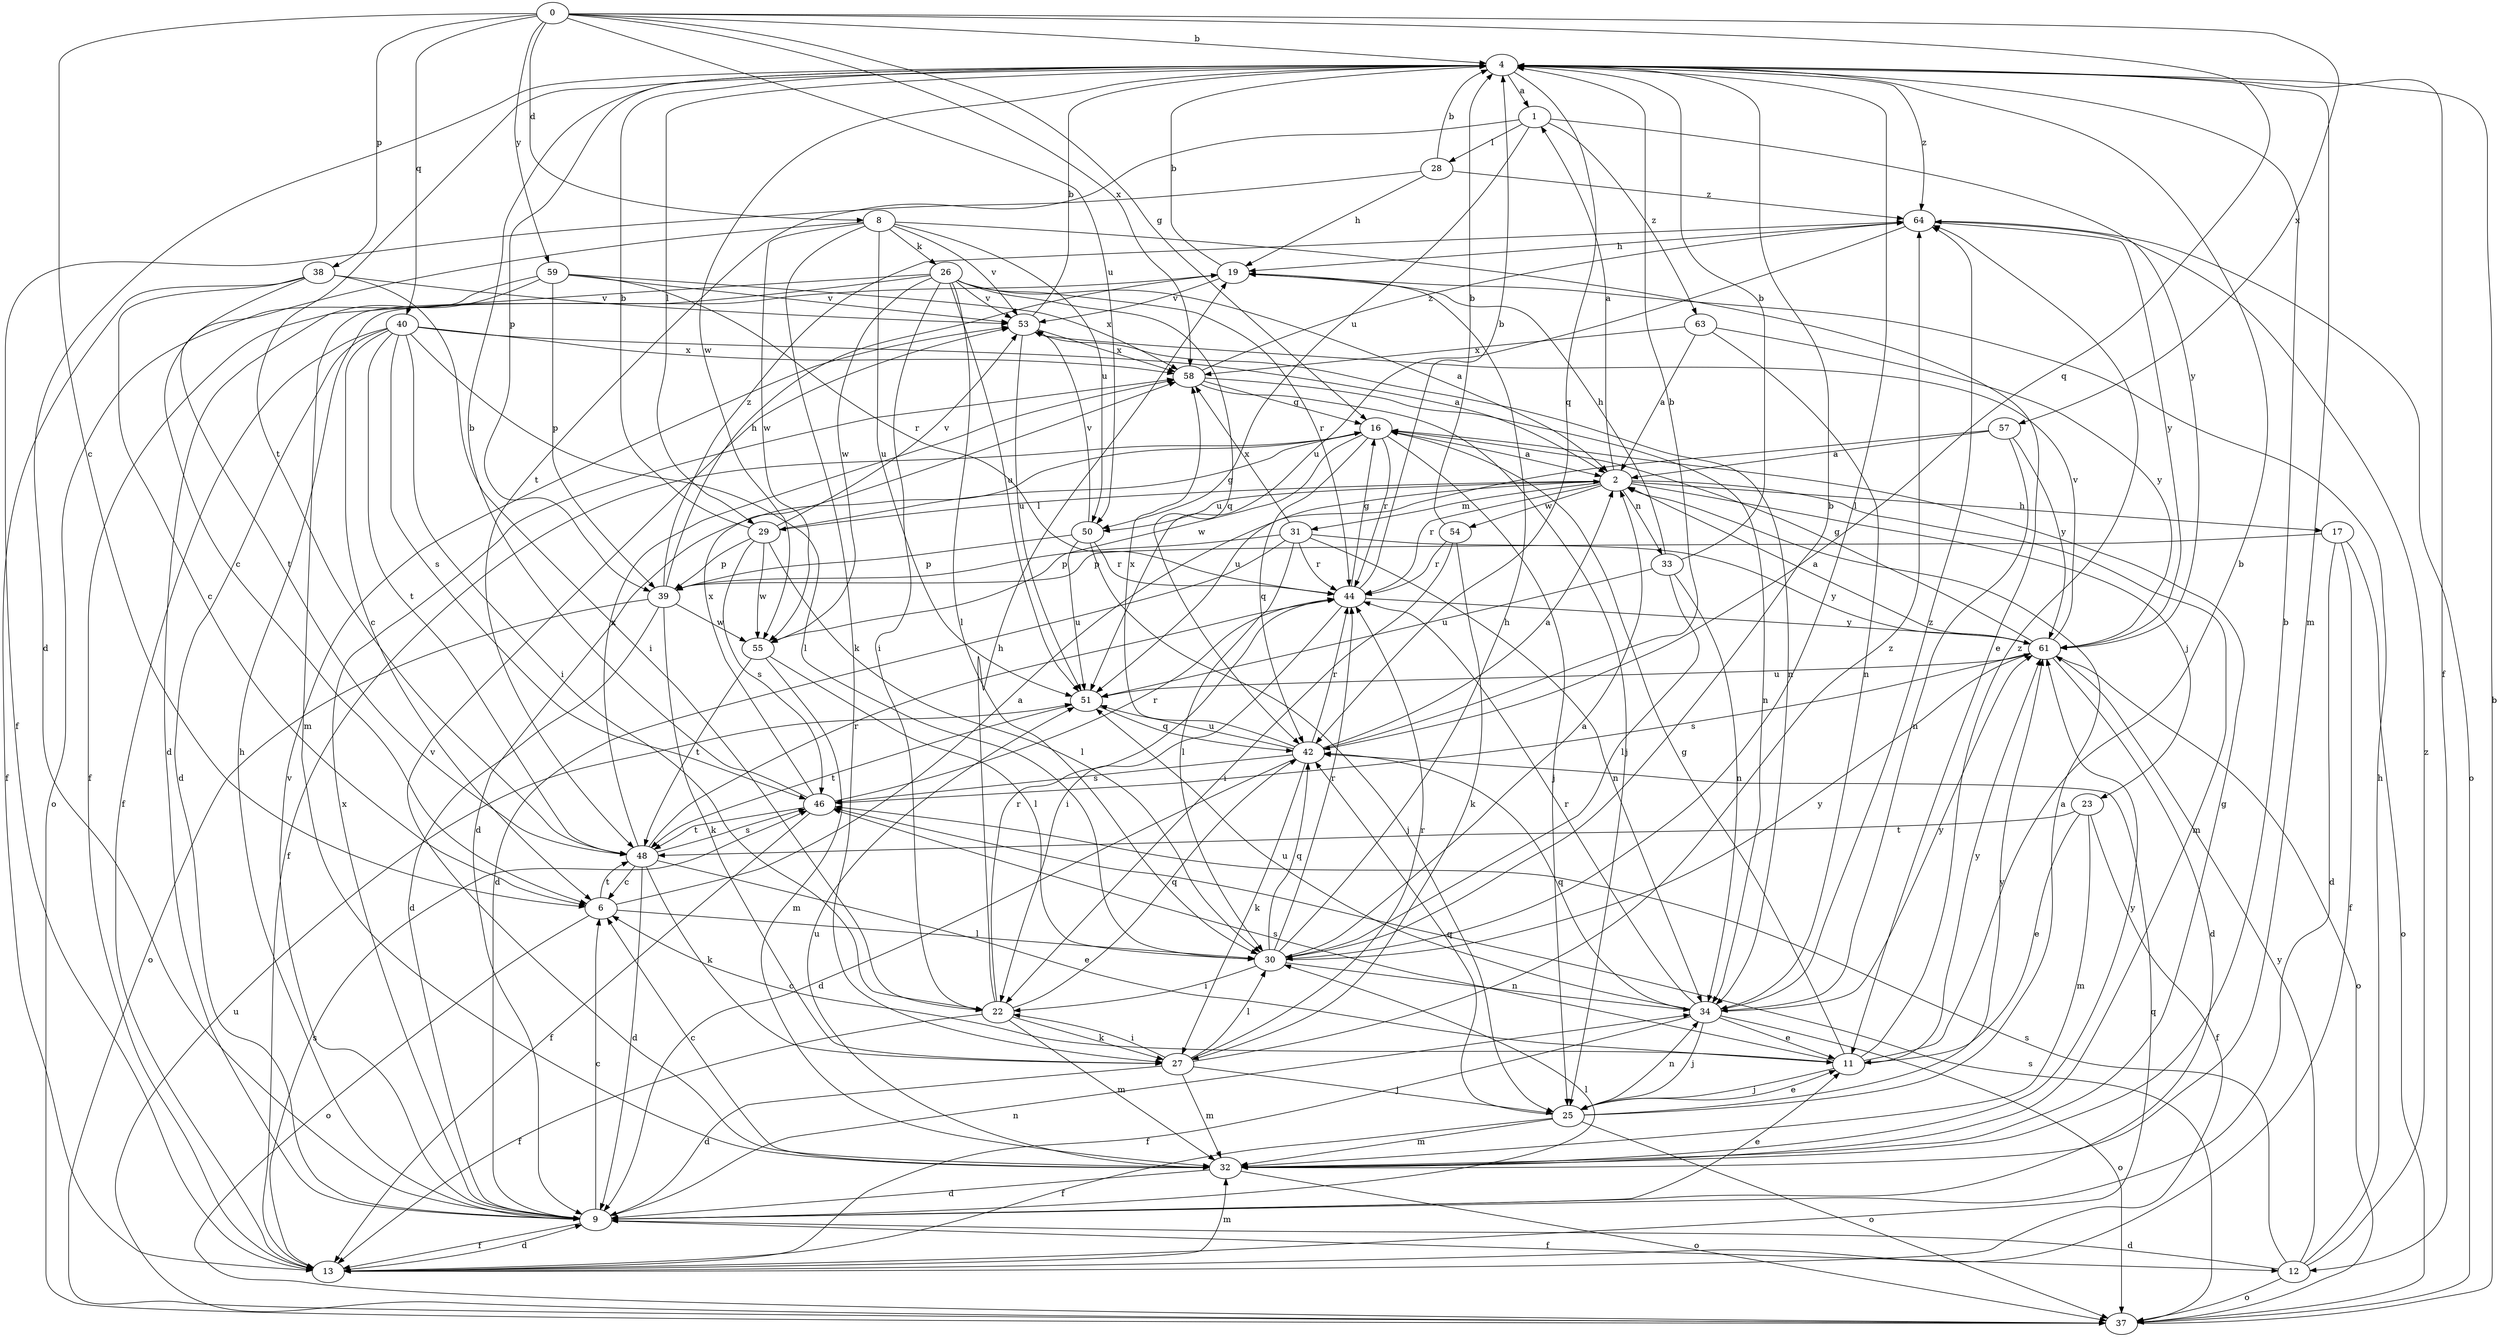 strict digraph  {
0;
1;
2;
4;
6;
8;
9;
11;
12;
13;
16;
17;
19;
22;
23;
25;
26;
27;
28;
29;
30;
31;
32;
33;
34;
37;
38;
39;
40;
42;
44;
46;
48;
50;
51;
53;
54;
55;
57;
58;
59;
61;
63;
64;
0 -> 4  [label=b];
0 -> 6  [label=c];
0 -> 8  [label=d];
0 -> 16  [label=g];
0 -> 38  [label=p];
0 -> 40  [label=q];
0 -> 42  [label=q];
0 -> 50  [label=u];
0 -> 57  [label=x];
0 -> 58  [label=x];
0 -> 59  [label=y];
1 -> 28  [label=l];
1 -> 48  [label=t];
1 -> 50  [label=u];
1 -> 61  [label=y];
1 -> 63  [label=z];
2 -> 1  [label=a];
2 -> 17  [label=h];
2 -> 23  [label=j];
2 -> 29  [label=l];
2 -> 31  [label=m];
2 -> 32  [label=m];
2 -> 33  [label=n];
2 -> 44  [label=r];
2 -> 50  [label=u];
2 -> 54  [label=w];
4 -> 1  [label=a];
4 -> 9  [label=d];
4 -> 12  [label=f];
4 -> 29  [label=l];
4 -> 30  [label=l];
4 -> 32  [label=m];
4 -> 39  [label=p];
4 -> 42  [label=q];
4 -> 48  [label=t];
4 -> 55  [label=w];
4 -> 64  [label=z];
6 -> 2  [label=a];
6 -> 30  [label=l];
6 -> 37  [label=o];
6 -> 48  [label=t];
8 -> 6  [label=c];
8 -> 11  [label=e];
8 -> 26  [label=k];
8 -> 27  [label=k];
8 -> 50  [label=u];
8 -> 51  [label=u];
8 -> 53  [label=v];
8 -> 55  [label=w];
9 -> 6  [label=c];
9 -> 11  [label=e];
9 -> 12  [label=f];
9 -> 13  [label=f];
9 -> 19  [label=h];
9 -> 30  [label=l];
9 -> 34  [label=n];
9 -> 53  [label=v];
9 -> 58  [label=x];
11 -> 4  [label=b];
11 -> 6  [label=c];
11 -> 16  [label=g];
11 -> 25  [label=j];
11 -> 46  [label=s];
11 -> 61  [label=y];
11 -> 64  [label=z];
12 -> 9  [label=d];
12 -> 19  [label=h];
12 -> 37  [label=o];
12 -> 46  [label=s];
12 -> 61  [label=y];
12 -> 64  [label=z];
13 -> 9  [label=d];
13 -> 32  [label=m];
13 -> 42  [label=q];
13 -> 46  [label=s];
16 -> 2  [label=a];
16 -> 9  [label=d];
16 -> 13  [label=f];
16 -> 25  [label=j];
16 -> 42  [label=q];
16 -> 44  [label=r];
16 -> 55  [label=w];
17 -> 9  [label=d];
17 -> 13  [label=f];
17 -> 37  [label=o];
17 -> 39  [label=p];
19 -> 4  [label=b];
19 -> 53  [label=v];
22 -> 13  [label=f];
22 -> 19  [label=h];
22 -> 27  [label=k];
22 -> 32  [label=m];
22 -> 42  [label=q];
22 -> 44  [label=r];
23 -> 11  [label=e];
23 -> 13  [label=f];
23 -> 32  [label=m];
23 -> 48  [label=t];
25 -> 2  [label=a];
25 -> 11  [label=e];
25 -> 13  [label=f];
25 -> 32  [label=m];
25 -> 34  [label=n];
25 -> 37  [label=o];
25 -> 42  [label=q];
25 -> 61  [label=y];
26 -> 2  [label=a];
26 -> 13  [label=f];
26 -> 22  [label=i];
26 -> 30  [label=l];
26 -> 32  [label=m];
26 -> 42  [label=q];
26 -> 44  [label=r];
26 -> 51  [label=u];
26 -> 53  [label=v];
26 -> 55  [label=w];
27 -> 9  [label=d];
27 -> 22  [label=i];
27 -> 25  [label=j];
27 -> 30  [label=l];
27 -> 32  [label=m];
27 -> 44  [label=r];
27 -> 64  [label=z];
28 -> 4  [label=b];
28 -> 13  [label=f];
28 -> 19  [label=h];
28 -> 64  [label=z];
29 -> 4  [label=b];
29 -> 16  [label=g];
29 -> 30  [label=l];
29 -> 39  [label=p];
29 -> 46  [label=s];
29 -> 53  [label=v];
29 -> 55  [label=w];
30 -> 2  [label=a];
30 -> 4  [label=b];
30 -> 19  [label=h];
30 -> 22  [label=i];
30 -> 34  [label=n];
30 -> 42  [label=q];
30 -> 44  [label=r];
30 -> 61  [label=y];
31 -> 9  [label=d];
31 -> 30  [label=l];
31 -> 34  [label=n];
31 -> 39  [label=p];
31 -> 44  [label=r];
31 -> 58  [label=x];
31 -> 61  [label=y];
32 -> 4  [label=b];
32 -> 6  [label=c];
32 -> 9  [label=d];
32 -> 16  [label=g];
32 -> 37  [label=o];
32 -> 51  [label=u];
32 -> 53  [label=v];
32 -> 61  [label=y];
33 -> 4  [label=b];
33 -> 19  [label=h];
33 -> 30  [label=l];
33 -> 34  [label=n];
33 -> 51  [label=u];
34 -> 11  [label=e];
34 -> 13  [label=f];
34 -> 25  [label=j];
34 -> 37  [label=o];
34 -> 42  [label=q];
34 -> 44  [label=r];
34 -> 51  [label=u];
34 -> 61  [label=y];
34 -> 64  [label=z];
37 -> 4  [label=b];
37 -> 46  [label=s];
37 -> 51  [label=u];
38 -> 6  [label=c];
38 -> 13  [label=f];
38 -> 22  [label=i];
38 -> 48  [label=t];
38 -> 53  [label=v];
39 -> 9  [label=d];
39 -> 19  [label=h];
39 -> 27  [label=k];
39 -> 37  [label=o];
39 -> 55  [label=w];
39 -> 64  [label=z];
40 -> 2  [label=a];
40 -> 6  [label=c];
40 -> 9  [label=d];
40 -> 13  [label=f];
40 -> 22  [label=i];
40 -> 30  [label=l];
40 -> 46  [label=s];
40 -> 48  [label=t];
40 -> 58  [label=x];
42 -> 2  [label=a];
42 -> 4  [label=b];
42 -> 9  [label=d];
42 -> 27  [label=k];
42 -> 44  [label=r];
42 -> 46  [label=s];
42 -> 51  [label=u];
42 -> 58  [label=x];
44 -> 4  [label=b];
44 -> 16  [label=g];
44 -> 22  [label=i];
44 -> 61  [label=y];
46 -> 4  [label=b];
46 -> 13  [label=f];
46 -> 44  [label=r];
46 -> 48  [label=t];
46 -> 58  [label=x];
48 -> 6  [label=c];
48 -> 9  [label=d];
48 -> 11  [label=e];
48 -> 27  [label=k];
48 -> 44  [label=r];
48 -> 46  [label=s];
48 -> 58  [label=x];
50 -> 25  [label=j];
50 -> 39  [label=p];
50 -> 44  [label=r];
50 -> 51  [label=u];
50 -> 53  [label=v];
51 -> 42  [label=q];
51 -> 48  [label=t];
53 -> 4  [label=b];
53 -> 34  [label=n];
53 -> 51  [label=u];
53 -> 58  [label=x];
54 -> 4  [label=b];
54 -> 22  [label=i];
54 -> 27  [label=k];
54 -> 44  [label=r];
55 -> 30  [label=l];
55 -> 32  [label=m];
55 -> 48  [label=t];
57 -> 2  [label=a];
57 -> 34  [label=n];
57 -> 51  [label=u];
57 -> 61  [label=y];
58 -> 16  [label=g];
58 -> 25  [label=j];
58 -> 34  [label=n];
58 -> 64  [label=z];
59 -> 9  [label=d];
59 -> 37  [label=o];
59 -> 39  [label=p];
59 -> 44  [label=r];
59 -> 53  [label=v];
59 -> 58  [label=x];
61 -> 2  [label=a];
61 -> 9  [label=d];
61 -> 16  [label=g];
61 -> 37  [label=o];
61 -> 46  [label=s];
61 -> 51  [label=u];
61 -> 53  [label=v];
63 -> 2  [label=a];
63 -> 34  [label=n];
63 -> 58  [label=x];
63 -> 61  [label=y];
64 -> 19  [label=h];
64 -> 37  [label=o];
64 -> 51  [label=u];
64 -> 61  [label=y];
}

